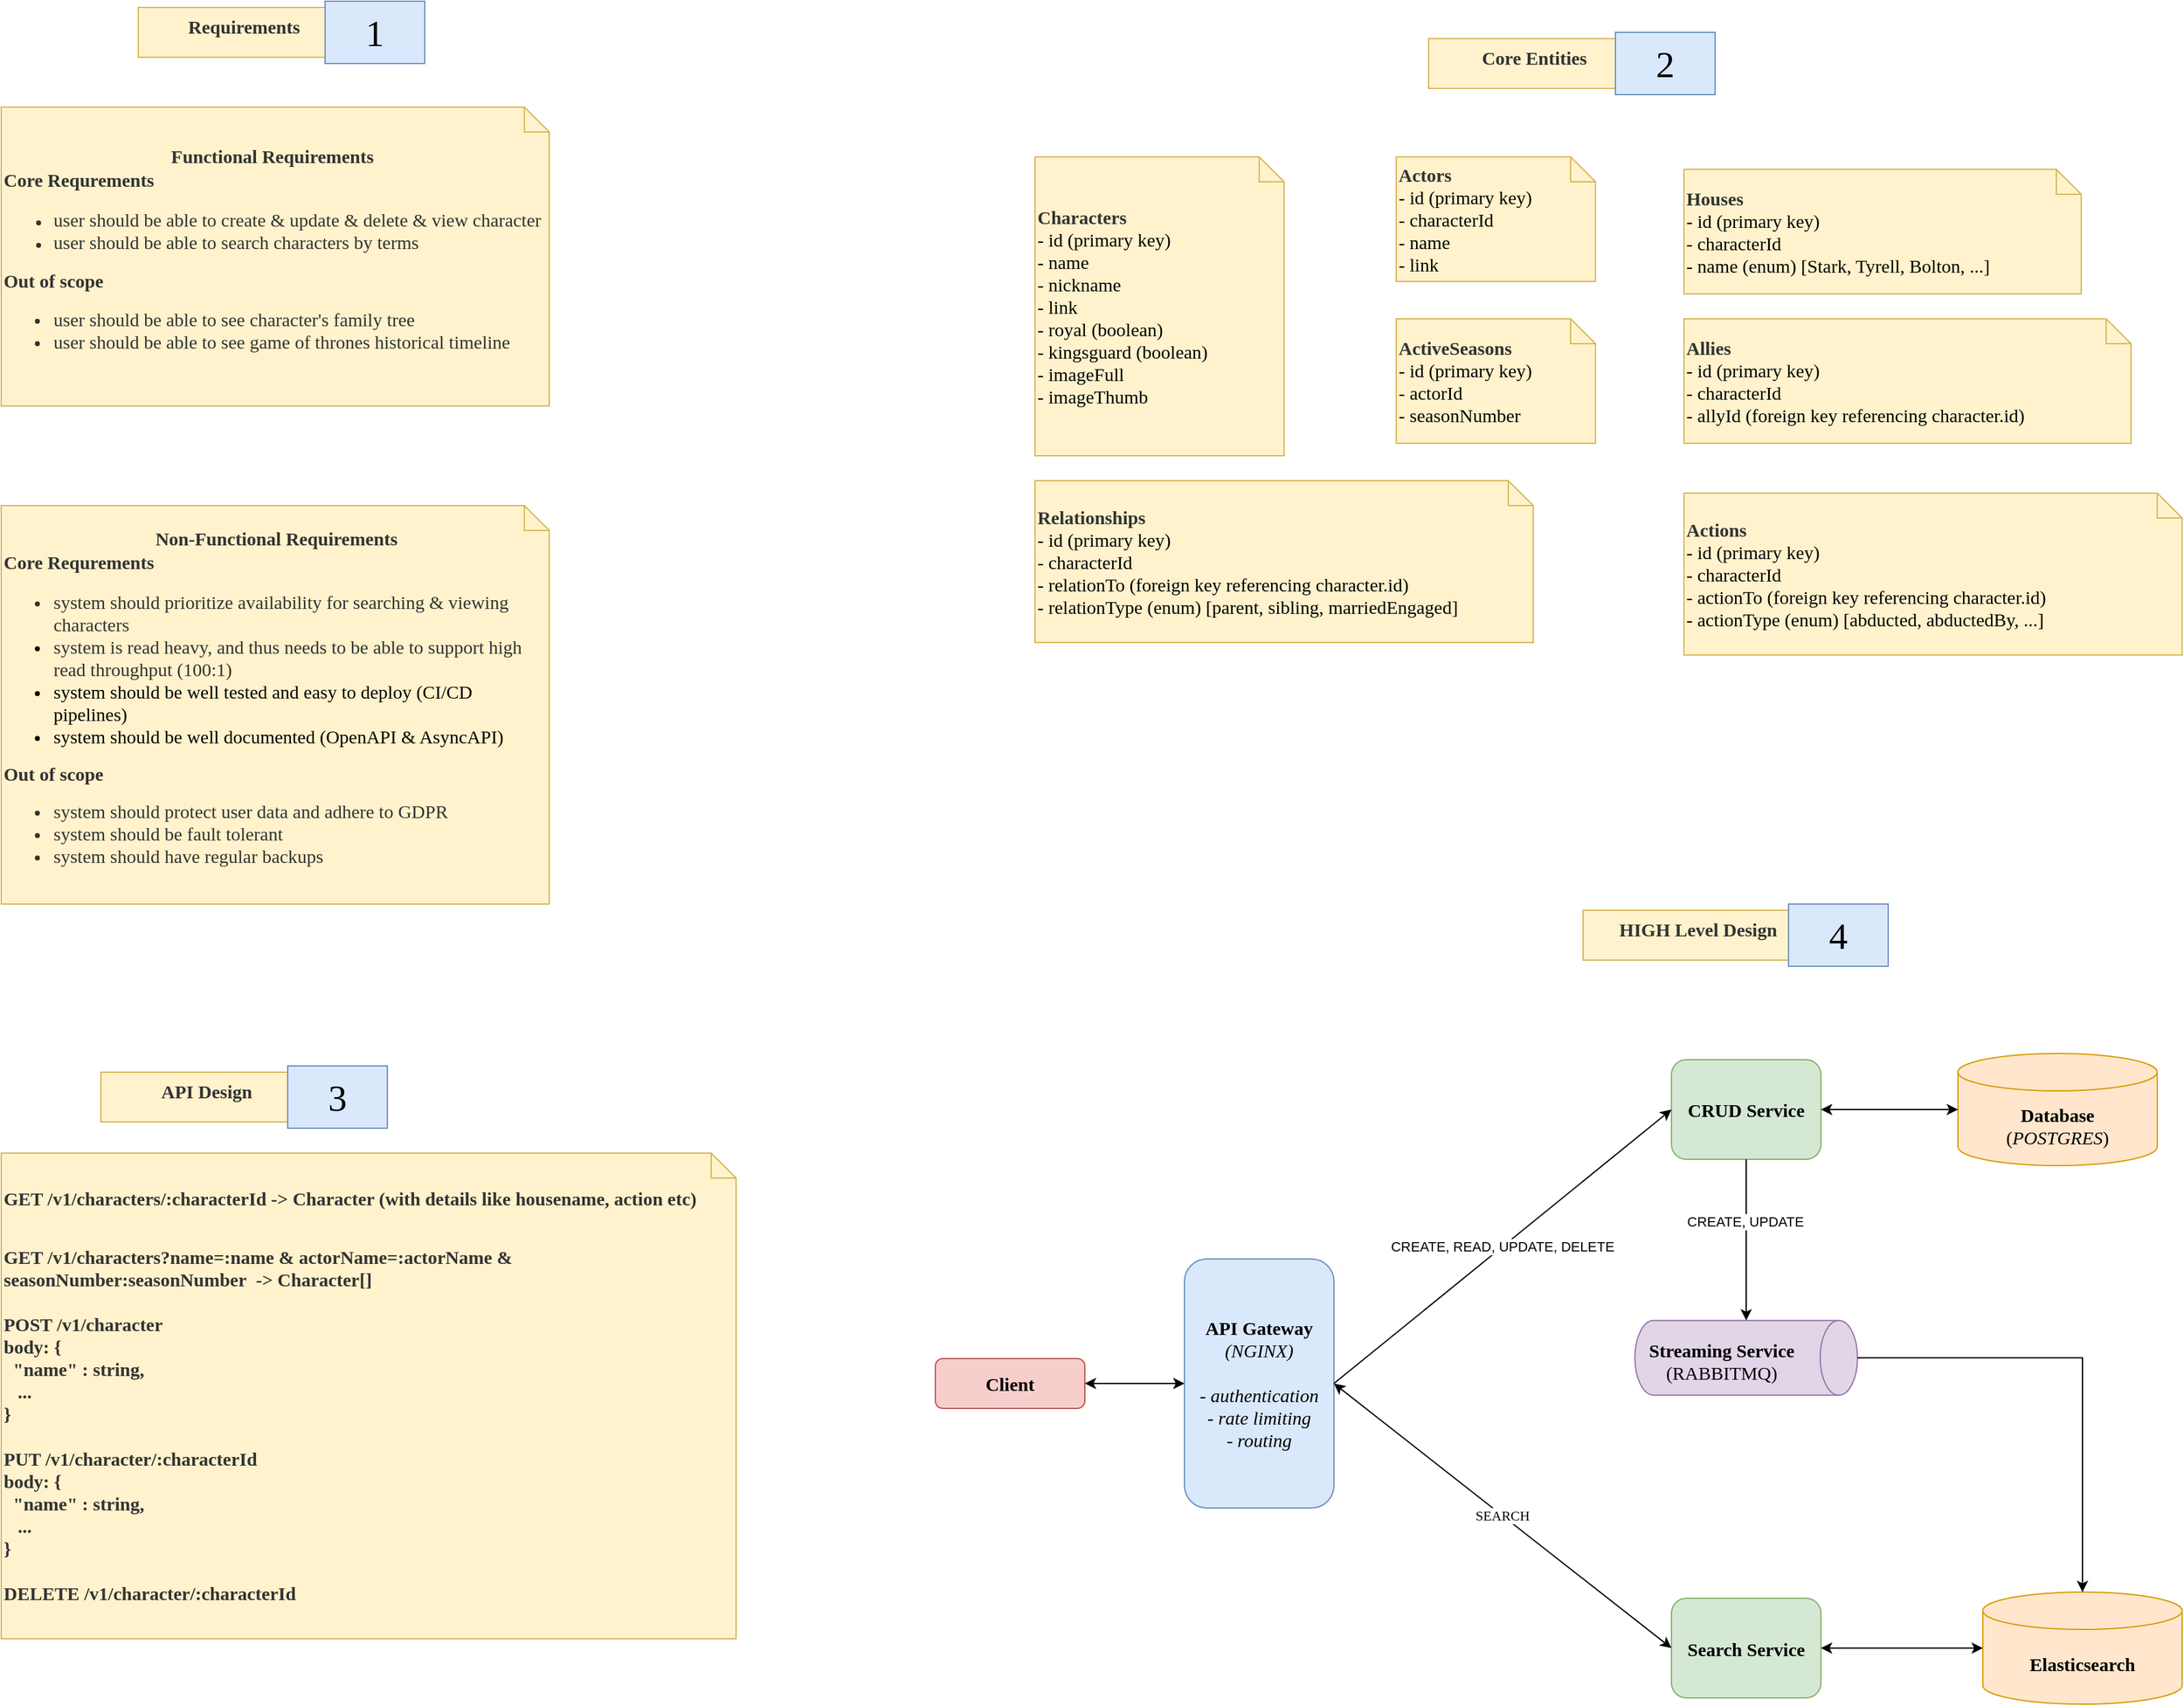 <mxfile version="24.6.4" type="device">
  <diagram name="Page-1" id="EL_uKarphGHDU4lz_P9g">
    <mxGraphModel dx="3235" dy="3595" grid="1" gridSize="10" guides="1" tooltips="1" connect="1" arrows="1" fold="1" page="1" pageScale="1" pageWidth="850" pageHeight="1100" math="0" shadow="0">
      <root>
        <mxCell id="0" />
        <mxCell id="1" parent="0" />
        <mxCell id="Pq0L_0yq8aCEjUIHfz3s-1" value="&lt;font style=&quot;font-size: 15px;&quot;&gt;&lt;b&gt;Client&lt;/b&gt;&lt;/font&gt;" style="rounded=1;whiteSpace=wrap;html=1;fillColor=#f8cecc;strokeColor=#b85450;fontFamily=Comic Sans MS;" parent="1" vertex="1">
          <mxGeometry x="510" y="-35" width="120" height="40" as="geometry" />
        </mxCell>
        <mxCell id="Pq0L_0yq8aCEjUIHfz3s-2" value="&lt;font style=&quot;&quot;&gt;&lt;span style=&quot;font-size: 15px;&quot;&gt;&lt;b&gt;API Gateway &lt;/b&gt;&lt;i style=&quot;&quot;&gt;(&lt;/i&gt;&lt;/span&gt;&lt;i style=&quot;&quot;&gt;&lt;span style=&quot;font-size: 15px;&quot;&gt;NGINX&lt;/span&gt;&lt;span style=&quot;font-size: 15px;&quot;&gt;)&lt;/span&gt;&lt;/i&gt;&lt;/font&gt;&lt;div&gt;&lt;span style=&quot;font-size: 15px;&quot;&gt;&lt;i&gt;&lt;br&gt;&lt;/i&gt;&lt;/span&gt;&lt;div&gt;&lt;font style=&quot;&quot;&gt;&lt;i style=&quot;&quot;&gt;&lt;span style=&quot;font-size: 15px;&quot;&gt;-&amp;nbsp;&lt;/span&gt;&lt;/i&gt;&lt;/font&gt;&lt;span style=&quot;background-color: initial; font-size: 15px;&quot;&gt;&lt;i&gt;authentication&lt;/i&gt;&lt;/span&gt;&lt;/div&gt;&lt;div&gt;&lt;span style=&quot;background-color: initial; font-size: 15px;&quot;&gt;&lt;i&gt;- rate limiting&lt;/i&gt;&lt;/span&gt;&lt;/div&gt;&lt;div&gt;&lt;span style=&quot;background-color: initial; font-size: 15px;&quot;&gt;&lt;i&gt;- routing&lt;/i&gt;&lt;/span&gt;&lt;/div&gt;&lt;/div&gt;" style="rounded=1;whiteSpace=wrap;html=1;fillColor=#dae8fc;strokeColor=#6c8ebf;fontFamily=Comic Sans MS;" parent="1" vertex="1">
          <mxGeometry x="710" y="-115" width="120" height="200" as="geometry" />
        </mxCell>
        <mxCell id="Pq0L_0yq8aCEjUIHfz3s-3" value="&lt;font style=&quot;font-size: 15px;&quot;&gt;&lt;b&gt;CRUD Service&lt;/b&gt;&lt;/font&gt;" style="rounded=1;whiteSpace=wrap;html=1;fillColor=#d5e8d4;strokeColor=#82b366;fontFamily=Comic Sans MS;" parent="1" vertex="1">
          <mxGeometry x="1101" y="-275" width="120" height="80" as="geometry" />
        </mxCell>
        <mxCell id="Pq0L_0yq8aCEjUIHfz3s-4" value="&lt;b style=&quot;font-size: 15px;&quot;&gt;Database&lt;/b&gt;&lt;div&gt;&lt;span style=&quot;font-size: 15px;&quot;&gt;(&lt;/span&gt;&lt;span style=&quot;font-size: 15px;&quot;&gt;&lt;i&gt;POSTGRES&lt;/i&gt;&lt;/span&gt;&lt;span style=&quot;font-size: 15px;&quot;&gt;)&lt;/span&gt;&lt;/div&gt;" style="shape=cylinder3;whiteSpace=wrap;html=1;boundedLbl=1;backgroundOutline=1;size=15;fillColor=#ffe6cc;strokeColor=#d79b00;fontFamily=Comic Sans MS;" parent="1" vertex="1">
          <mxGeometry x="1331" y="-280" width="160" height="90" as="geometry" />
        </mxCell>
        <mxCell id="Pq0L_0yq8aCEjUIHfz3s-5" value="" style="endArrow=classic;startArrow=classic;html=1;rounded=0;entryX=0;entryY=0.5;entryDx=0;entryDy=0;exitX=1;exitY=0.5;exitDx=0;exitDy=0;fontFamily=Comic Sans MS;" parent="1" source="Pq0L_0yq8aCEjUIHfz3s-1" target="Pq0L_0yq8aCEjUIHfz3s-2" edge="1">
          <mxGeometry width="50" height="50" relative="1" as="geometry">
            <mxPoint x="570" y="95" as="sourcePoint" />
            <mxPoint x="620" y="45" as="targetPoint" />
          </mxGeometry>
        </mxCell>
        <mxCell id="Pq0L_0yq8aCEjUIHfz3s-10" value="" style="endArrow=classic;startArrow=classic;html=1;rounded=0;entryX=0;entryY=0.5;entryDx=0;entryDy=0;entryPerimeter=0;exitX=1;exitY=0.5;exitDx=0;exitDy=0;fontFamily=Comic Sans MS;" parent="1" source="Pq0L_0yq8aCEjUIHfz3s-3" target="Pq0L_0yq8aCEjUIHfz3s-4" edge="1">
          <mxGeometry width="50" height="50" relative="1" as="geometry">
            <mxPoint x="711" y="-62.5" as="sourcePoint" />
            <mxPoint x="761" y="-112.5" as="targetPoint" />
          </mxGeometry>
        </mxCell>
        <mxCell id="Pq0L_0yq8aCEjUIHfz3s-11" value="&lt;font style=&quot;font-size: 15px;&quot;&gt;&lt;b&gt;Search Service&lt;/b&gt;&lt;/font&gt;" style="rounded=1;whiteSpace=wrap;html=1;fillColor=#d5e8d4;strokeColor=#82b366;fontFamily=Comic Sans MS;" parent="1" vertex="1">
          <mxGeometry x="1101" y="157.5" width="120" height="80" as="geometry" />
        </mxCell>
        <mxCell id="Pq0L_0yq8aCEjUIHfz3s-12" value="SEARCH" style="endArrow=classic;startArrow=classic;html=1;rounded=0;exitX=1;exitY=0.5;exitDx=0;exitDy=0;entryX=0;entryY=0.5;entryDx=0;entryDy=0;fontFamily=Comic Sans MS;" parent="1" source="Pq0L_0yq8aCEjUIHfz3s-2" target="Pq0L_0yq8aCEjUIHfz3s-11" edge="1">
          <mxGeometry width="50" height="50" relative="1" as="geometry">
            <mxPoint x="970" y="195" as="sourcePoint" />
            <mxPoint x="1020" y="145" as="targetPoint" />
          </mxGeometry>
        </mxCell>
        <mxCell id="Pq0L_0yq8aCEjUIHfz3s-15" value="&lt;b style=&quot;font-size: 15px;&quot;&gt;Elasticsearch&lt;/b&gt;" style="shape=cylinder3;whiteSpace=wrap;html=1;boundedLbl=1;backgroundOutline=1;size=15;fillColor=#ffe6cc;strokeColor=#d79b00;fontFamily=Comic Sans MS;" parent="1" vertex="1">
          <mxGeometry x="1351" y="152.5" width="160" height="90" as="geometry" />
        </mxCell>
        <mxCell id="Pq0L_0yq8aCEjUIHfz3s-16" value="" style="endArrow=classic;startArrow=classic;html=1;rounded=0;entryX=0;entryY=0.5;entryDx=0;entryDy=0;entryPerimeter=0;exitX=1;exitY=0.5;exitDx=0;exitDy=0;fontFamily=Comic Sans MS;" parent="1" source="Pq0L_0yq8aCEjUIHfz3s-11" target="Pq0L_0yq8aCEjUIHfz3s-15" edge="1">
          <mxGeometry width="50" height="50" relative="1" as="geometry">
            <mxPoint x="711" y="-107.5" as="sourcePoint" />
            <mxPoint x="831" y="-107.5" as="targetPoint" />
          </mxGeometry>
        </mxCell>
        <mxCell id="Pq0L_0yq8aCEjUIHfz3s-38" value="&lt;div style=&quot;text-align: center;&quot;&gt;&lt;b style=&quot;color: rgb(51, 51, 51); background-color: initial;&quot;&gt;&lt;font style=&quot;font-size: 15px;&quot;&gt;Functional Requirements&lt;/font&gt;&lt;/b&gt;&lt;/div&gt;&lt;div style=&quot;font-size: 17px; color: rgb(51, 51, 51);&quot;&gt;&lt;b&gt;&lt;font style=&quot;font-size: 15px;&quot;&gt;Core Requrements&lt;/font&gt;&lt;br&gt;&lt;/b&gt;&lt;div style=&quot;font-size: 12px;&quot;&gt;&lt;ul&gt;&lt;li&gt;&lt;font style=&quot;font-size: 15px;&quot;&gt;user should be able to create &amp;amp; update &amp;amp; delete &amp;amp; view&amp;nbsp;character&lt;/font&gt;&lt;/li&gt;&lt;li&gt;&lt;font style=&quot;font-size: 15px;&quot;&gt;user should be able to search characters by&amp;nbsp;terms&lt;/font&gt;&lt;/li&gt;&lt;/ul&gt;&lt;/div&gt;&lt;/div&gt;&lt;div style=&quot;color: rgb(51, 51, 51);&quot;&gt;&lt;b style=&quot;font-size: 17px;&quot;&gt;&lt;font style=&quot;font-size: 15px;&quot;&gt;Out of scope&lt;/font&gt;&lt;/b&gt;&lt;div&gt;&lt;ul style=&quot;color: rgb(0, 0, 0);&quot;&gt;&lt;li style=&quot;color: rgb(51, 51, 51); font-size: 15px;&quot;&gt;user should be able to see character&#39;s family tree&lt;br&gt;&lt;/li&gt;&lt;li style=&quot;color: rgb(51, 51, 51); font-size: 15px;&quot;&gt;user should be able to see game of thrones historical timeline&lt;/li&gt;&lt;/ul&gt;&lt;/div&gt;&lt;/div&gt;" style="shape=note;size=20;whiteSpace=wrap;html=1;align=left;fillColor=#fff2cc;strokeColor=#d6b656;fontFamily=Comic Sans MS;" parent="1" vertex="1">
          <mxGeometry x="-240" y="-1040" width="440" height="240" as="geometry" />
        </mxCell>
        <mxCell id="Pq0L_0yq8aCEjUIHfz3s-39" value="&lt;div style=&quot;text-align: center;&quot;&gt;&lt;div&gt;&lt;b style=&quot;color: rgb(51, 51, 51); background-color: initial;&quot;&gt;&lt;font style=&quot;font-size: 15px;&quot;&gt;Non-Functional Requirements&lt;/font&gt;&lt;/b&gt;&lt;/div&gt;&lt;div style=&quot;text-align: left;&quot;&gt;&lt;b style=&quot;font-size: 17px; color: rgb(51, 51, 51);&quot;&gt;&lt;font style=&quot;font-size: 15px;&quot;&gt;Core Requrements&lt;/font&gt;&lt;br&gt;&lt;/b&gt;&lt;div&gt;&lt;ul&gt;&lt;li style=&quot;font-size: 15px; color: rgb(51, 51, 51);&quot;&gt;system should prioritize availability for searching &amp;amp; viewing characters&lt;/li&gt;&lt;li style=&quot;font-size: 15px;&quot;&gt;&lt;span style=&quot;color: rgb(51, 51, 51); background-color: initial;&quot;&gt;system is read heavy, and thus needs to be able to support high read throughput (100:1)&lt;/span&gt;&lt;/li&gt;&lt;li style=&quot;font-size: 15px;&quot;&gt;system should be well tested and easy to deploy (CI/CD pipelines)&lt;/li&gt;&lt;li style=&quot;font-size: 15px;&quot;&gt;system should be well documented (OpenAPI &amp;amp; AsyncAPI)&lt;/li&gt;&lt;/ul&gt;&lt;/div&gt;&lt;/div&gt;&lt;div style=&quot;text-align: left;&quot;&gt;&lt;b style=&quot;color: rgb(51, 51, 51); font-size: 15px;&quot;&gt;Out of scope&lt;/b&gt;&lt;/div&gt;&lt;div style=&quot;text-align: left;&quot;&gt;&lt;ul&gt;&lt;li style=&quot;color: rgb(51, 51, 51); font-size: 15px;&quot;&gt;system should protect user data and adhere to GDPR&lt;br&gt;&lt;/li&gt;&lt;li style=&quot;color: rgb(51, 51, 51); font-size: 15px;&quot;&gt;system should be fault tolerant&lt;/li&gt;&lt;li style=&quot;color: rgb(51, 51, 51); font-size: 15px;&quot;&gt;&lt;span style=&quot;background-color: initial;&quot;&gt;system should have regular backups&lt;/span&gt;&lt;/li&gt;&lt;/ul&gt;&lt;/div&gt;&lt;/div&gt;" style="shape=note;size=20;whiteSpace=wrap;html=1;align=left;fillColor=#fff2cc;strokeColor=#d6b656;fontFamily=Comic Sans MS;" parent="1" vertex="1">
          <mxGeometry x="-240" y="-720" width="440" height="320" as="geometry" />
        </mxCell>
        <mxCell id="Pq0L_0yq8aCEjUIHfz3s-41" value="&lt;div style=&quot;&quot;&gt;&lt;b style=&quot;font-size: 15px; color: rgb(51, 51, 51); background-color: initial;&quot;&gt;Characters&lt;/b&gt;&lt;br&gt;&lt;/div&gt;&lt;div style=&quot;font-size: 15px;&quot;&gt;&lt;div style=&quot;&quot;&gt;&lt;font style=&quot;font-size: 15px;&quot;&gt;- id (primary key)&lt;/font&gt;&lt;/div&gt;&lt;div style=&quot;&quot;&gt;&lt;font style=&quot;font-size: 15px;&quot;&gt;- name&amp;nbsp;&lt;/font&gt;&lt;/div&gt;&lt;div style=&quot;&quot;&gt;&lt;font style=&quot;font-size: 15px;&quot;&gt;- nickname&lt;/font&gt;&lt;/div&gt;&lt;div style=&quot;&quot;&gt;&lt;font style=&quot;font-size: 15px;&quot;&gt;- link&lt;/font&gt;&lt;/div&gt;&lt;div style=&quot;&quot;&gt;&lt;font style=&quot;font-size: 15px;&quot;&gt;- royal (boolean)&lt;/font&gt;&lt;/div&gt;&lt;div style=&quot;&quot;&gt;&lt;font style=&quot;font-size: 15px;&quot;&gt;- kingsguard (boolean)&lt;/font&gt;&lt;/div&gt;&lt;div style=&quot;&quot;&gt;&lt;font style=&quot;font-size: 15px;&quot;&gt;- imageFull&lt;/font&gt;&lt;/div&gt;&lt;div style=&quot;&quot;&gt;&lt;font style=&quot;font-size: 15px;&quot;&gt;- imageThumb&lt;/font&gt;&lt;/div&gt;&lt;/div&gt;" style="shape=note;size=20;whiteSpace=wrap;html=1;align=left;fillColor=#fff2cc;strokeColor=#d6b656;fontFamily=Comic Sans MS;" parent="1" vertex="1">
          <mxGeometry x="590" y="-1000" width="200" height="240" as="geometry" />
        </mxCell>
        <mxCell id="QgtI1r11p6IPHClsg6qV-6" value="&lt;div style=&quot;font-family: &amp;quot;Comic Sans MS&amp;quot;;&quot;&gt;&lt;font color=&quot;#333333&quot;&gt;&lt;span style=&quot;font-size: 15px;&quot;&gt;&lt;b&gt;Core Entities&lt;/b&gt;&lt;/span&gt;&lt;/font&gt;&lt;/div&gt;&lt;div&gt;&lt;font color=&quot;#333333&quot;&gt;&lt;span style=&quot;font-size: 15px;&quot;&gt;&lt;b&gt;&lt;br&gt;&lt;/b&gt;&lt;/span&gt;&lt;/font&gt;&lt;/div&gt;" style="text;html=1;align=center;verticalAlign=top;whiteSpace=wrap;rounded=0;fillColor=#fff2cc;strokeColor=#d6b656;" parent="1" vertex="1">
          <mxGeometry x="906" y="-1095" width="170" height="40" as="geometry" />
        </mxCell>
        <mxCell id="QgtI1r11p6IPHClsg6qV-7" value="&lt;div style=&quot;font-family: &amp;quot;Comic Sans MS&amp;quot;;&quot;&gt;&lt;font color=&quot;#333333&quot;&gt;&lt;span style=&quot;font-size: 15px;&quot;&gt;&lt;b&gt;Requirements&lt;/b&gt;&lt;/span&gt;&lt;/font&gt;&lt;/div&gt;" style="text;html=1;align=center;verticalAlign=top;whiteSpace=wrap;rounded=0;fillColor=#fff2cc;strokeColor=#d6b656;" parent="1" vertex="1">
          <mxGeometry x="-130" y="-1120" width="170" height="40" as="geometry" />
        </mxCell>
        <mxCell id="QgtI1r11p6IPHClsg6qV-8" value="&lt;font style=&quot;font-size: 30px;&quot; face=&quot;Comic Sans MS&quot;&gt;1&lt;/font&gt;" style="text;html=1;align=center;verticalAlign=middle;whiteSpace=wrap;rounded=0;fillColor=#dae8fc;strokeColor=#6c8ebf;labelBorderColor=none;" parent="1" vertex="1">
          <mxGeometry x="20" y="-1125" width="80" height="50" as="geometry" />
        </mxCell>
        <mxCell id="QgtI1r11p6IPHClsg6qV-5" value="&lt;font style=&quot;font-size: 30px;&quot; face=&quot;Comic Sans MS&quot;&gt;2&lt;/font&gt;" style="text;html=1;align=center;verticalAlign=middle;whiteSpace=wrap;rounded=0;fillColor=#dae8fc;strokeColor=#6c8ebf;labelBorderColor=none;" parent="1" vertex="1">
          <mxGeometry x="1056" y="-1100" width="80" height="50" as="geometry" />
        </mxCell>
        <mxCell id="QgtI1r11p6IPHClsg6qV-11" value="&lt;div style=&quot;&quot;&gt;&lt;font color=&quot;#333333&quot;&gt;&lt;span style=&quot;font-size: 15px;&quot;&gt;&lt;b&gt;Relationships&lt;/b&gt;&lt;/span&gt;&lt;/font&gt;&lt;br&gt;&lt;/div&gt;&lt;div style=&quot;font-size: 15px;&quot;&gt;&lt;div style=&quot;&quot;&gt;&lt;div&gt;- id (primary key)&lt;/div&gt;&lt;div&gt;- characterId&lt;/div&gt;&lt;div&gt;- relationTo (foreign key referencing character.id)&lt;/div&gt;&lt;div&gt;- relationType (enum) [parent, sibling, marriedEngaged]&amp;nbsp;&lt;/div&gt;&lt;/div&gt;&lt;/div&gt;" style="shape=note;size=20;whiteSpace=wrap;html=1;align=left;fillColor=#fff2cc;strokeColor=#d6b656;fontFamily=Comic Sans MS;" parent="1" vertex="1">
          <mxGeometry x="590" y="-740" width="400" height="130" as="geometry" />
        </mxCell>
        <mxCell id="QgtI1r11p6IPHClsg6qV-12" value="&lt;div style=&quot;&quot;&gt;&lt;font color=&quot;#333333&quot;&gt;&lt;span style=&quot;font-size: 15px;&quot;&gt;&lt;b&gt;Actors&lt;/b&gt;&lt;/span&gt;&lt;/font&gt;&lt;br&gt;&lt;/div&gt;&lt;div style=&quot;font-size: 15px;&quot;&gt;&lt;div style=&quot;&quot;&gt;&lt;div&gt;- id (primary key)&lt;/div&gt;&lt;div&gt;- characterId&lt;/div&gt;&lt;div&gt;- name&lt;/div&gt;&lt;div&gt;- link&lt;/div&gt;&lt;/div&gt;&lt;/div&gt;" style="shape=note;size=20;whiteSpace=wrap;html=1;align=left;fillColor=#fff2cc;strokeColor=#d6b656;fontFamily=Comic Sans MS;" parent="1" vertex="1">
          <mxGeometry x="880" y="-1000" width="160" height="100" as="geometry" />
        </mxCell>
        <mxCell id="QgtI1r11p6IPHClsg6qV-13" value="&lt;div style=&quot;&quot;&gt;&lt;font color=&quot;#333333&quot;&gt;&lt;span style=&quot;font-size: 15px;&quot;&gt;&lt;b&gt;Actions&lt;/b&gt;&lt;/span&gt;&lt;/font&gt;&lt;br&gt;&lt;/div&gt;&lt;div style=&quot;&quot;&gt;&lt;div style=&quot;&quot;&gt;&lt;div style=&quot;&quot;&gt;&lt;span style=&quot;font-size: 15px;&quot;&gt;- id (primary key)&lt;/span&gt;&lt;/div&gt;&lt;div style=&quot;&quot;&gt;&lt;span style=&quot;font-size: 15px;&quot;&gt;- characterId&lt;/span&gt;&lt;/div&gt;&lt;div style=&quot;&quot;&gt;&lt;span style=&quot;font-size: 15px;&quot;&gt;- actionTo (foreign key referencing character.id)&amp;nbsp;&lt;/span&gt;&lt;/div&gt;&lt;div style=&quot;&quot;&gt;&lt;span style=&quot;font-size: 15px;&quot;&gt;- actionType (enum) [abducted, abductedBy, ...]&lt;/span&gt;&lt;/div&gt;&lt;/div&gt;&lt;/div&gt;" style="shape=note;size=20;whiteSpace=wrap;html=1;align=left;fillColor=#fff2cc;strokeColor=#d6b656;fontFamily=Comic Sans MS;" parent="1" vertex="1">
          <mxGeometry x="1111" y="-730" width="400" height="130" as="geometry" />
        </mxCell>
        <mxCell id="QgtI1r11p6IPHClsg6qV-17" value="&lt;div style=&quot;&quot;&gt;&lt;span style=&quot;background-color: initial; font-size: 15px;&quot;&gt;&lt;font color=&quot;#333333&quot;&gt;&lt;b&gt;ActiveSeasons&lt;/b&gt;&lt;/font&gt;&lt;/span&gt;&lt;/div&gt;&lt;div style=&quot;font-size: 15px;&quot;&gt;&lt;div&gt;- id (primary key)&lt;/div&gt;&lt;div&gt;- actorId&amp;nbsp;&lt;/div&gt;&lt;div&gt;- seasonNumber&lt;/div&gt;&lt;/div&gt;" style="shape=note;size=20;whiteSpace=wrap;html=1;align=left;fillColor=#fff2cc;strokeColor=#d6b656;fontFamily=Comic Sans MS;" parent="1" vertex="1">
          <mxGeometry x="880" y="-870" width="160" height="100" as="geometry" />
        </mxCell>
        <mxCell id="QgtI1r11p6IPHClsg6qV-18" value="&lt;div style=&quot;&quot;&gt;&lt;font color=&quot;#333333&quot;&gt;&lt;span style=&quot;font-size: 15px;&quot;&gt;&lt;b&gt;Houses&lt;/b&gt;&lt;/span&gt;&lt;/font&gt;&lt;br&gt;&lt;/div&gt;&lt;div style=&quot;&quot;&gt;&lt;div style=&quot;&quot;&gt;&lt;div style=&quot;&quot;&gt;&lt;span style=&quot;font-size: 15px;&quot;&gt;- id (primary key)&lt;/span&gt;&lt;/div&gt;&lt;div style=&quot;&quot;&gt;&lt;span style=&quot;font-size: 15px;&quot;&gt;- characterId&lt;/span&gt;&lt;/div&gt;&lt;div style=&quot;&quot;&gt;&lt;span style=&quot;font-size: 15px;&quot;&gt;- name (enum) [Stark, Tyrell, Bolton, ...]&lt;/span&gt;&lt;/div&gt;&lt;/div&gt;&lt;/div&gt;" style="shape=note;size=20;whiteSpace=wrap;html=1;align=left;fillColor=#fff2cc;strokeColor=#d6b656;fontFamily=Comic Sans MS;" parent="1" vertex="1">
          <mxGeometry x="1111" y="-990" width="319" height="100" as="geometry" />
        </mxCell>
        <mxCell id="QgtI1r11p6IPHClsg6qV-19" value="&lt;div style=&quot;&quot;&gt;&lt;font color=&quot;#333333&quot;&gt;&lt;span style=&quot;font-size: 15px;&quot;&gt;&lt;b&gt;Allies&lt;/b&gt;&lt;/span&gt;&lt;/font&gt;&lt;/div&gt;&lt;div style=&quot;&quot;&gt;&lt;div style=&quot;font-size: 15px;&quot;&gt;&lt;div style=&quot;&quot;&gt;&lt;div&gt;- id (primary key)&lt;/div&gt;&lt;div&gt;- characterId&lt;/div&gt;&lt;div&gt;- allyId (foreign key referencing character.id)&lt;/div&gt;&lt;/div&gt;&lt;/div&gt;&lt;/div&gt;" style="shape=note;size=20;whiteSpace=wrap;html=1;align=left;fillColor=#fff2cc;strokeColor=#d6b656;fontFamily=Comic Sans MS;" parent="1" vertex="1">
          <mxGeometry x="1111" y="-870" width="359" height="100" as="geometry" />
        </mxCell>
        <mxCell id="QgtI1r11p6IPHClsg6qV-20" value="&lt;div style=&quot;font-family: &amp;quot;Comic Sans MS&amp;quot;;&quot;&gt;&lt;font color=&quot;#333333&quot;&gt;&lt;span style=&quot;font-size: 15px;&quot;&gt;&lt;b&gt;API Design&lt;/b&gt;&lt;/span&gt;&lt;/font&gt;&lt;/div&gt;&lt;div&gt;&lt;font color=&quot;#333333&quot;&gt;&lt;span style=&quot;font-size: 15px;&quot;&gt;&lt;b&gt;&lt;br&gt;&lt;/b&gt;&lt;/span&gt;&lt;/font&gt;&lt;/div&gt;" style="text;html=1;align=center;verticalAlign=top;whiteSpace=wrap;rounded=0;fillColor=#fff2cc;strokeColor=#d6b656;" parent="1" vertex="1">
          <mxGeometry x="-160" y="-265" width="170" height="40" as="geometry" />
        </mxCell>
        <mxCell id="QgtI1r11p6IPHClsg6qV-21" value="&lt;font style=&quot;font-size: 30px;&quot; face=&quot;Comic Sans MS&quot;&gt;3&lt;/font&gt;" style="text;html=1;align=center;verticalAlign=middle;whiteSpace=wrap;rounded=0;fillColor=#dae8fc;strokeColor=#6c8ebf;labelBorderColor=none;" parent="1" vertex="1">
          <mxGeometry x="-10" y="-270" width="80" height="50" as="geometry" />
        </mxCell>
        <mxCell id="QgtI1r11p6IPHClsg6qV-22" value="&lt;div style=&quot;&quot;&gt;&lt;b style=&quot;background-color: initial; font-size: 15px; color: rgb(51, 51, 51);&quot;&gt;GET /v1/characters/:characterId -&amp;gt; Character (with details like housename, action etc)&lt;/b&gt;&lt;br&gt;&lt;/div&gt;&lt;div style=&quot;&quot;&gt;&lt;br&gt;&lt;/div&gt;&lt;div style=&quot;&quot;&gt;&lt;br&gt;&lt;/div&gt;&lt;div style=&quot;&quot;&gt;&lt;font color=&quot;#333333&quot;&gt;&lt;span style=&quot;font-size: 15px;&quot;&gt;&lt;b&gt;GET /v1/&lt;/b&gt;&lt;/span&gt;&lt;/font&gt;&lt;b style=&quot;background-color: initial; color: rgb(51, 51, 51); font-size: 15px;&quot;&gt;characters?name=:name &amp;amp; actorName=:actorName &amp;amp; seasonNumber:seasonNumber&amp;nbsp; -&amp;gt; Character[]&lt;/b&gt;&lt;br&gt;&lt;/div&gt;&lt;div style=&quot;&quot;&gt;&lt;b style=&quot;background-color: initial; color: rgb(51, 51, 51); font-size: 15px;&quot;&gt;&lt;br&gt;&lt;/b&gt;&lt;/div&gt;&lt;div style=&quot;&quot;&gt;&lt;font color=&quot;#333333&quot;&gt;&lt;span style=&quot;font-size: 15px;&quot;&gt;&lt;b&gt;POST /v1/&lt;/b&gt;&lt;/span&gt;&lt;/font&gt;&lt;b style=&quot;background-color: initial; color: rgb(51, 51, 51); font-size: 15px;&quot;&gt;character&lt;/b&gt;&lt;b style=&quot;background-color: initial; color: rgb(51, 51, 51); font-size: 15px;&quot;&gt;&lt;br&gt;&lt;/b&gt;&lt;/div&gt;&lt;div style=&quot;&quot;&gt;&lt;b style=&quot;background-color: initial; color: rgb(51, 51, 51); font-size: 15px;&quot;&gt;body: {&lt;/b&gt;&lt;/div&gt;&lt;div style=&quot;&quot;&gt;&lt;font color=&quot;#333333&quot;&gt;&lt;span style=&quot;font-size: 15px;&quot;&gt;&lt;b&gt;&amp;nbsp; &quot;name&quot; : string,&lt;/b&gt;&lt;/span&gt;&lt;/font&gt;&lt;/div&gt;&lt;div style=&quot;&quot;&gt;&lt;font color=&quot;#333333&quot;&gt;&lt;span style=&quot;font-size: 15px;&quot;&gt;&lt;b&gt;&amp;nbsp; &amp;nbsp;...&lt;/b&gt;&lt;/span&gt;&lt;/font&gt;&lt;/div&gt;&lt;div style=&quot;&quot;&gt;&lt;b style=&quot;background-color: initial; color: rgb(51, 51, 51); font-size: 15px;&quot;&gt;}&lt;/b&gt;&lt;/div&gt;&lt;div style=&quot;&quot;&gt;&lt;b style=&quot;background-color: initial; color: rgb(51, 51, 51); font-size: 15px;&quot;&gt;&lt;br&gt;&lt;/b&gt;&lt;/div&gt;&lt;div style=&quot;&quot;&gt;&lt;div&gt;&lt;font color=&quot;#333333&quot;&gt;&lt;span style=&quot;font-size: 15px;&quot;&gt;&lt;b&gt;PUT /v1/&lt;/b&gt;&lt;/span&gt;&lt;/font&gt;&lt;b style=&quot;background-color: initial; color: rgb(51, 51, 51); font-size: 15px;&quot;&gt;character/:characterId&lt;/b&gt;&lt;b style=&quot;background-color: initial; color: rgb(51, 51, 51); font-size: 15px;&quot;&gt;&lt;br&gt;&lt;/b&gt;&lt;/div&gt;&lt;div&gt;&lt;b style=&quot;background-color: initial; color: rgb(51, 51, 51); font-size: 15px;&quot;&gt;body: {&lt;/b&gt;&lt;/div&gt;&lt;div&gt;&lt;font color=&quot;#333333&quot;&gt;&lt;span style=&quot;font-size: 15px;&quot;&gt;&lt;b&gt;&amp;nbsp; &quot;name&quot; : string,&lt;/b&gt;&lt;/span&gt;&lt;/font&gt;&lt;/div&gt;&lt;div&gt;&lt;font color=&quot;#333333&quot;&gt;&lt;span style=&quot;font-size: 15px;&quot;&gt;&lt;b&gt;&amp;nbsp; &amp;nbsp;...&lt;/b&gt;&lt;/span&gt;&lt;/font&gt;&lt;/div&gt;&lt;div&gt;&lt;b style=&quot;background-color: initial; color: rgb(51, 51, 51); font-size: 15px;&quot;&gt;}&lt;/b&gt;&lt;/div&gt;&lt;div&gt;&lt;b style=&quot;background-color: initial; color: rgb(51, 51, 51); font-size: 15px;&quot;&gt;&lt;br&gt;&lt;/b&gt;&lt;/div&gt;&lt;div&gt;&lt;font color=&quot;#333333&quot;&gt;&lt;span style=&quot;font-size: 15px;&quot;&gt;&lt;b&gt;DELETE /v1/&lt;/b&gt;&lt;/span&gt;&lt;/font&gt;&lt;b style=&quot;background-color: initial; color: rgb(51, 51, 51); font-size: 15px;&quot;&gt;character/:characterId&lt;/b&gt;&lt;b style=&quot;background-color: initial; color: rgb(51, 51, 51); font-size: 15px;&quot;&gt;&lt;br&gt;&lt;/b&gt;&lt;/div&gt;&lt;/div&gt;" style="shape=note;size=20;whiteSpace=wrap;html=1;align=left;fillColor=#fff2cc;strokeColor=#d6b656;fontFamily=Comic Sans MS;" parent="1" vertex="1">
          <mxGeometry x="-240" y="-200" width="590" height="390" as="geometry" />
        </mxCell>
        <mxCell id="QgtI1r11p6IPHClsg6qV-26" value="&lt;div style=&quot;font-family: &amp;quot;Comic Sans MS&amp;quot;;&quot;&gt;&lt;font color=&quot;#333333&quot;&gt;&lt;span style=&quot;font-size: 15px;&quot;&gt;&lt;b&gt;HIGH Level Design&lt;/b&gt;&lt;/span&gt;&lt;/font&gt;&lt;/div&gt;&lt;div&gt;&lt;font color=&quot;#333333&quot;&gt;&lt;span style=&quot;font-size: 15px;&quot;&gt;&lt;b&gt;&lt;br&gt;&lt;/b&gt;&lt;/span&gt;&lt;/font&gt;&lt;/div&gt;" style="text;html=1;align=center;verticalAlign=top;whiteSpace=wrap;rounded=0;fillColor=#fff2cc;strokeColor=#d6b656;" parent="1" vertex="1">
          <mxGeometry x="1030" y="-395" width="185" height="40" as="geometry" />
        </mxCell>
        <mxCell id="QgtI1r11p6IPHClsg6qV-27" value="&lt;font style=&quot;font-size: 30px;&quot; face=&quot;Comic Sans MS&quot;&gt;4&lt;/font&gt;" style="text;html=1;align=center;verticalAlign=middle;whiteSpace=wrap;rounded=0;fillColor=#dae8fc;strokeColor=#6c8ebf;labelBorderColor=none;" parent="1" vertex="1">
          <mxGeometry x="1195" y="-400" width="80" height="50" as="geometry" />
        </mxCell>
        <mxCell id="QgtI1r11p6IPHClsg6qV-32" value="CREATE, READ, UPDATE, DELETE" style="endArrow=classic;html=1;rounded=0;exitX=1;exitY=0.5;exitDx=0;exitDy=0;entryX=0;entryY=0.5;entryDx=0;entryDy=0;" parent="1" source="Pq0L_0yq8aCEjUIHfz3s-2" target="Pq0L_0yq8aCEjUIHfz3s-3" edge="1">
          <mxGeometry x="-0.001" width="50" height="50" relative="1" as="geometry">
            <mxPoint x="930" y="5" as="sourcePoint" />
            <mxPoint x="1130" y="-20" as="targetPoint" />
            <mxPoint as="offset" />
          </mxGeometry>
        </mxCell>
        <mxCell id="4vJJ6K0KEP0YaOhct_Nv-6" value="" style="shape=cylinder3;whiteSpace=wrap;html=1;boundedLbl=1;backgroundOutline=1;size=15;rotation=90;fillColor=#e1d5e7;strokeColor=#9673a6;" parent="1" vertex="1">
          <mxGeometry x="1131" y="-125" width="60" height="178.75" as="geometry" />
        </mxCell>
        <mxCell id="4vJJ6K0KEP0YaOhct_Nv-15" style="edgeStyle=orthogonalEdgeStyle;rounded=0;orthogonalLoop=1;jettySize=auto;html=1;exitX=0.5;exitY=1;exitDx=0;exitDy=0;" parent="1" source="Pq0L_0yq8aCEjUIHfz3s-3" target="4vJJ6K0KEP0YaOhct_Nv-6" edge="1">
          <mxGeometry relative="1" as="geometry">
            <mxPoint x="1241" y="-82.5" as="targetPoint" />
          </mxGeometry>
        </mxCell>
        <mxCell id="E148e3KQ5D5RCaCuS-HO-1" value="CREATE, UPDATE" style="edgeLabel;html=1;align=center;verticalAlign=middle;resizable=0;points=[];" vertex="1" connectable="0" parent="4vJJ6K0KEP0YaOhct_Nv-15">
          <mxGeometry x="-0.235" y="-1" relative="1" as="geometry">
            <mxPoint as="offset" />
          </mxGeometry>
        </mxCell>
        <mxCell id="4vJJ6K0KEP0YaOhct_Nv-16" style="edgeStyle=orthogonalEdgeStyle;rounded=0;orthogonalLoop=1;jettySize=auto;html=1;entryX=0.5;entryY=0;entryDx=0;entryDy=0;entryPerimeter=0;exitX=0.5;exitY=0;exitDx=0;exitDy=0;exitPerimeter=0;" parent="1" source="4vJJ6K0KEP0YaOhct_Nv-6" target="Pq0L_0yq8aCEjUIHfz3s-15" edge="1">
          <mxGeometry relative="1" as="geometry">
            <mxPoint x="1343.5" y="-17.5" as="sourcePoint" />
          </mxGeometry>
        </mxCell>
        <mxCell id="4vJJ6K0KEP0YaOhct_Nv-19" value="&lt;font style=&quot;forced-color-adjust: none; color: rgb(0, 0, 0); font-family: &amp;quot;Comic Sans MS&amp;quot;; font-style: normal; font-variant-ligatures: normal; font-variant-caps: normal; font-weight: 400; letter-spacing: normal; orphans: 2; text-align: center; text-indent: 0px; text-transform: none; widows: 2; word-spacing: 0px; -webkit-text-stroke-width: 0px; white-space: normal; text-decoration-thickness: initial; text-decoration-style: initial; text-decoration-color: initial; font-size: 15px;&quot;&gt;&lt;b style=&quot;forced-color-adjust: none; background-color: rgb(225, 213, 231);&quot;&gt;Streaming Service&lt;/b&gt;&lt;/font&gt;&lt;div style=&quot;forced-color-adjust: none; color: rgb(0, 0, 0); font-family: &amp;quot;Comic Sans MS&amp;quot;; font-size: 12px; font-style: normal; font-variant-ligatures: normal; font-variant-caps: normal; font-weight: 400; letter-spacing: normal; orphans: 2; text-align: center; text-indent: 0px; text-transform: none; widows: 2; word-spacing: 0px; -webkit-text-stroke-width: 0px; white-space: normal; text-decoration-thickness: initial; text-decoration-style: initial; text-decoration-color: initial;&quot;&gt;&lt;font style=&quot;forced-color-adjust: none; font-size: 15px; background-color: rgb(225, 213, 231);&quot;&gt;(RABBITMQ)&lt;/font&gt;&lt;/div&gt;" style="text;whiteSpace=wrap;html=1;" parent="1" vertex="1">
          <mxGeometry x="1081" y="-57.5" width="140" height="60" as="geometry" />
        </mxCell>
      </root>
    </mxGraphModel>
  </diagram>
</mxfile>
